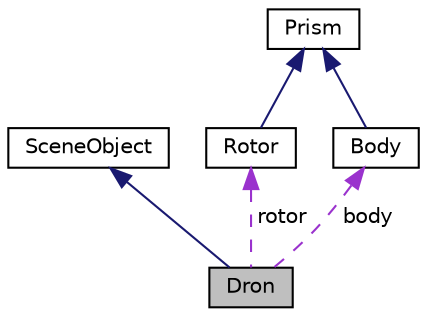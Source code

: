 digraph "Dron"
{
  edge [fontname="Helvetica",fontsize="10",labelfontname="Helvetica",labelfontsize="10"];
  node [fontname="Helvetica",fontsize="10",shape=record];
  Node2 [label="Dron",height=0.2,width=0.4,color="black", fillcolor="grey75", style="filled", fontcolor="black"];
  Node3 -> Node2 [dir="back",color="midnightblue",fontsize="10",style="solid",fontname="Helvetica"];
  Node3 [label="SceneObject",height=0.2,width=0.4,color="black", fillcolor="white", style="filled",URL="$class_scene_object.html",tooltip="Klasa definiuje pojęcie objektu sceny. "];
  Node4 -> Node2 [dir="back",color="darkorchid3",fontsize="10",style="dashed",label=" rotor" ,fontname="Helvetica"];
  Node4 [label="Rotor",height=0.2,width=0.4,color="black", fillcolor="white", style="filled",URL="$class_rotor.html",tooltip="Klasa definiuje pojęcie wirnika. "];
  Node5 -> Node4 [dir="back",color="midnightblue",fontsize="10",style="solid",fontname="Helvetica"];
  Node5 [label="Prism",height=0.2,width=0.4,color="black", fillcolor="white", style="filled",URL="$class_prism.html",tooltip="Klasa definiuje pojęcie Graniastosłupa. "];
  Node6 -> Node2 [dir="back",color="darkorchid3",fontsize="10",style="dashed",label=" body" ,fontname="Helvetica"];
  Node6 [label="Body",height=0.2,width=0.4,color="black", fillcolor="white", style="filled",URL="$class_body.html",tooltip="Klasa definiuje pojęcie kadłuba dla drona. "];
  Node5 -> Node6 [dir="back",color="midnightblue",fontsize="10",style="solid",fontname="Helvetica"];
}
